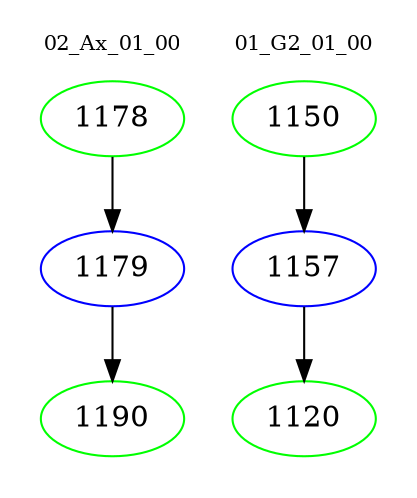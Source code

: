 digraph{
subgraph cluster_0 {
color = white
label = "02_Ax_01_00";
fontsize=10;
T0_1178 [label="1178", color="green"]
T0_1178 -> T0_1179 [color="black"]
T0_1179 [label="1179", color="blue"]
T0_1179 -> T0_1190 [color="black"]
T0_1190 [label="1190", color="green"]
}
subgraph cluster_1 {
color = white
label = "01_G2_01_00";
fontsize=10;
T1_1150 [label="1150", color="green"]
T1_1150 -> T1_1157 [color="black"]
T1_1157 [label="1157", color="blue"]
T1_1157 -> T1_1120 [color="black"]
T1_1120 [label="1120", color="green"]
}
}

